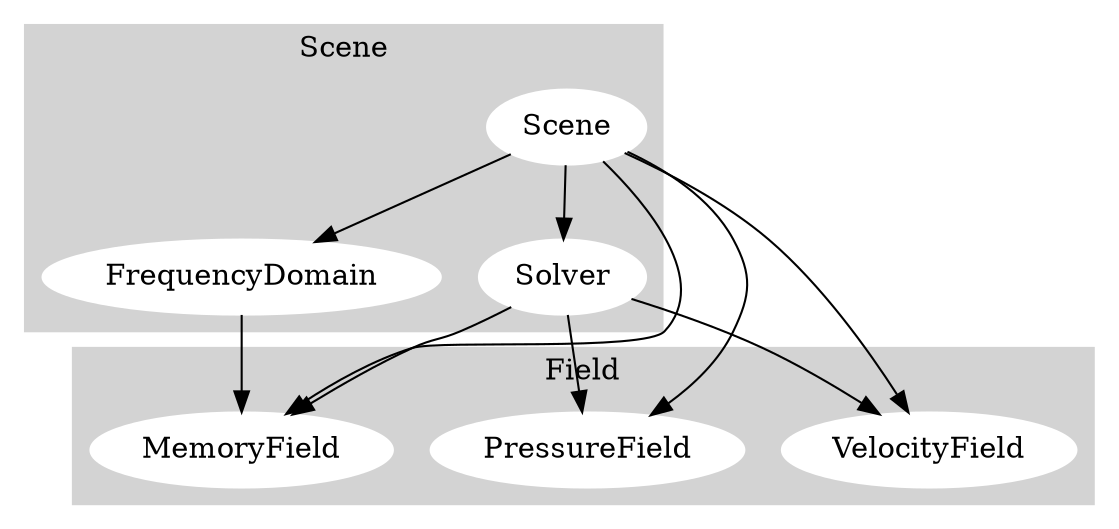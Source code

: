 digraph G {
    subgraph cluster_0 {
        style=filled;
		color=lightgray;
        node[style=filled,color=white];
        Scene;
        Solver;
        FrequencyDomain;
        label="Scene";
    }

    subgraph cluster_1 {
        style=filled;
		color=lightgray;
        node[style=filled,color=white];
        PressureField; VelocityField; MemoryField;
        label="Field";
    }

    Scene -> Solver;
    Scene -> PressureField;
    Scene -> VelocityField;
    Scene -> MemoryField;

    Solver -> PressureField;
    Solver -> VelocityField;
    Solver -> MemoryField;

    Scene -> FrequencyDomain;
    FrequencyDomain -> MemoryField;
}